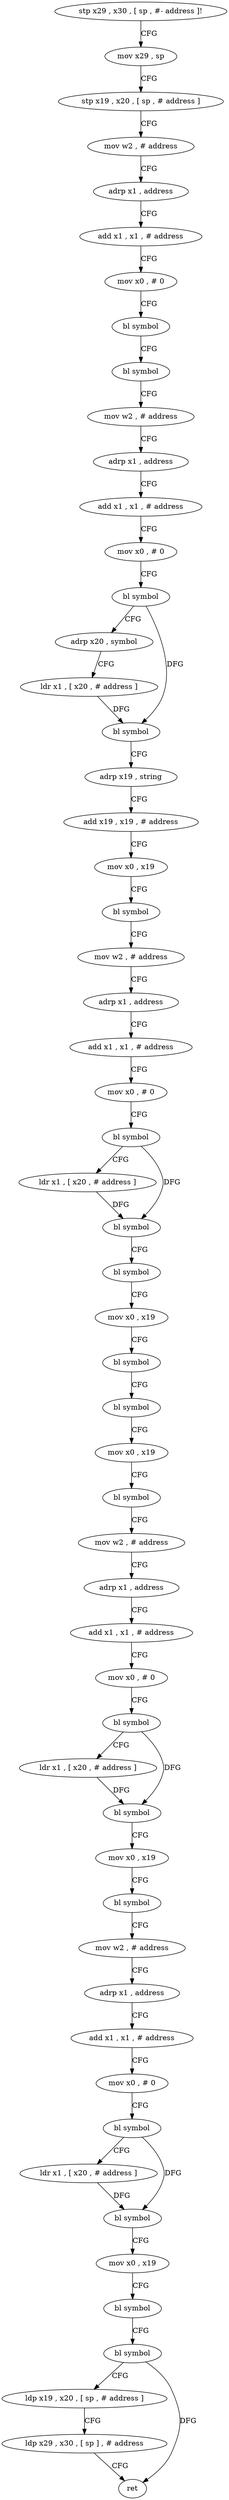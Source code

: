 digraph "func" {
"4216452" [label = "stp x29 , x30 , [ sp , #- address ]!" ]
"4216456" [label = "mov x29 , sp" ]
"4216460" [label = "stp x19 , x20 , [ sp , # address ]" ]
"4216464" [label = "mov w2 , # address" ]
"4216468" [label = "adrp x1 , address" ]
"4216472" [label = "add x1 , x1 , # address" ]
"4216476" [label = "mov x0 , # 0" ]
"4216480" [label = "bl symbol" ]
"4216484" [label = "bl symbol" ]
"4216488" [label = "mov w2 , # address" ]
"4216492" [label = "adrp x1 , address" ]
"4216496" [label = "add x1 , x1 , # address" ]
"4216500" [label = "mov x0 , # 0" ]
"4216504" [label = "bl symbol" ]
"4216508" [label = "adrp x20 , symbol" ]
"4216512" [label = "ldr x1 , [ x20 , # address ]" ]
"4216516" [label = "bl symbol" ]
"4216520" [label = "adrp x19 , string" ]
"4216524" [label = "add x19 , x19 , # address" ]
"4216528" [label = "mov x0 , x19" ]
"4216532" [label = "bl symbol" ]
"4216536" [label = "mov w2 , # address" ]
"4216540" [label = "adrp x1 , address" ]
"4216544" [label = "add x1 , x1 , # address" ]
"4216548" [label = "mov x0 , # 0" ]
"4216552" [label = "bl symbol" ]
"4216556" [label = "ldr x1 , [ x20 , # address ]" ]
"4216560" [label = "bl symbol" ]
"4216564" [label = "bl symbol" ]
"4216568" [label = "mov x0 , x19" ]
"4216572" [label = "bl symbol" ]
"4216576" [label = "bl symbol" ]
"4216580" [label = "mov x0 , x19" ]
"4216584" [label = "bl symbol" ]
"4216588" [label = "mov w2 , # address" ]
"4216592" [label = "adrp x1 , address" ]
"4216596" [label = "add x1 , x1 , # address" ]
"4216600" [label = "mov x0 , # 0" ]
"4216604" [label = "bl symbol" ]
"4216608" [label = "ldr x1 , [ x20 , # address ]" ]
"4216612" [label = "bl symbol" ]
"4216616" [label = "mov x0 , x19" ]
"4216620" [label = "bl symbol" ]
"4216624" [label = "mov w2 , # address" ]
"4216628" [label = "adrp x1 , address" ]
"4216632" [label = "add x1 , x1 , # address" ]
"4216636" [label = "mov x0 , # 0" ]
"4216640" [label = "bl symbol" ]
"4216644" [label = "ldr x1 , [ x20 , # address ]" ]
"4216648" [label = "bl symbol" ]
"4216652" [label = "mov x0 , x19" ]
"4216656" [label = "bl symbol" ]
"4216660" [label = "bl symbol" ]
"4216664" [label = "ldp x19 , x20 , [ sp , # address ]" ]
"4216668" [label = "ldp x29 , x30 , [ sp ] , # address" ]
"4216672" [label = "ret" ]
"4216452" -> "4216456" [ label = "CFG" ]
"4216456" -> "4216460" [ label = "CFG" ]
"4216460" -> "4216464" [ label = "CFG" ]
"4216464" -> "4216468" [ label = "CFG" ]
"4216468" -> "4216472" [ label = "CFG" ]
"4216472" -> "4216476" [ label = "CFG" ]
"4216476" -> "4216480" [ label = "CFG" ]
"4216480" -> "4216484" [ label = "CFG" ]
"4216484" -> "4216488" [ label = "CFG" ]
"4216488" -> "4216492" [ label = "CFG" ]
"4216492" -> "4216496" [ label = "CFG" ]
"4216496" -> "4216500" [ label = "CFG" ]
"4216500" -> "4216504" [ label = "CFG" ]
"4216504" -> "4216508" [ label = "CFG" ]
"4216504" -> "4216516" [ label = "DFG" ]
"4216508" -> "4216512" [ label = "CFG" ]
"4216512" -> "4216516" [ label = "DFG" ]
"4216516" -> "4216520" [ label = "CFG" ]
"4216520" -> "4216524" [ label = "CFG" ]
"4216524" -> "4216528" [ label = "CFG" ]
"4216528" -> "4216532" [ label = "CFG" ]
"4216532" -> "4216536" [ label = "CFG" ]
"4216536" -> "4216540" [ label = "CFG" ]
"4216540" -> "4216544" [ label = "CFG" ]
"4216544" -> "4216548" [ label = "CFG" ]
"4216548" -> "4216552" [ label = "CFG" ]
"4216552" -> "4216556" [ label = "CFG" ]
"4216552" -> "4216560" [ label = "DFG" ]
"4216556" -> "4216560" [ label = "DFG" ]
"4216560" -> "4216564" [ label = "CFG" ]
"4216564" -> "4216568" [ label = "CFG" ]
"4216568" -> "4216572" [ label = "CFG" ]
"4216572" -> "4216576" [ label = "CFG" ]
"4216576" -> "4216580" [ label = "CFG" ]
"4216580" -> "4216584" [ label = "CFG" ]
"4216584" -> "4216588" [ label = "CFG" ]
"4216588" -> "4216592" [ label = "CFG" ]
"4216592" -> "4216596" [ label = "CFG" ]
"4216596" -> "4216600" [ label = "CFG" ]
"4216600" -> "4216604" [ label = "CFG" ]
"4216604" -> "4216608" [ label = "CFG" ]
"4216604" -> "4216612" [ label = "DFG" ]
"4216608" -> "4216612" [ label = "DFG" ]
"4216612" -> "4216616" [ label = "CFG" ]
"4216616" -> "4216620" [ label = "CFG" ]
"4216620" -> "4216624" [ label = "CFG" ]
"4216624" -> "4216628" [ label = "CFG" ]
"4216628" -> "4216632" [ label = "CFG" ]
"4216632" -> "4216636" [ label = "CFG" ]
"4216636" -> "4216640" [ label = "CFG" ]
"4216640" -> "4216644" [ label = "CFG" ]
"4216640" -> "4216648" [ label = "DFG" ]
"4216644" -> "4216648" [ label = "DFG" ]
"4216648" -> "4216652" [ label = "CFG" ]
"4216652" -> "4216656" [ label = "CFG" ]
"4216656" -> "4216660" [ label = "CFG" ]
"4216660" -> "4216664" [ label = "CFG" ]
"4216660" -> "4216672" [ label = "DFG" ]
"4216664" -> "4216668" [ label = "CFG" ]
"4216668" -> "4216672" [ label = "CFG" ]
}
